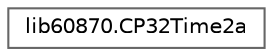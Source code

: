 digraph "Graphical Class Hierarchy"
{
 // LATEX_PDF_SIZE
  bgcolor="transparent";
  edge [fontname=Helvetica,fontsize=10,labelfontname=Helvetica,labelfontsize=10];
  node [fontname=Helvetica,fontsize=10,shape=box,height=0.2,width=0.4];
  rankdir="LR";
  Node0 [id="Node000000",label="lib60870.CP32Time2a",height=0.2,width=0.4,color="grey40", fillcolor="white", style="filled",URL="$classlib60870_1_1_c_p32_time2a.html",tooltip=" "];
}
